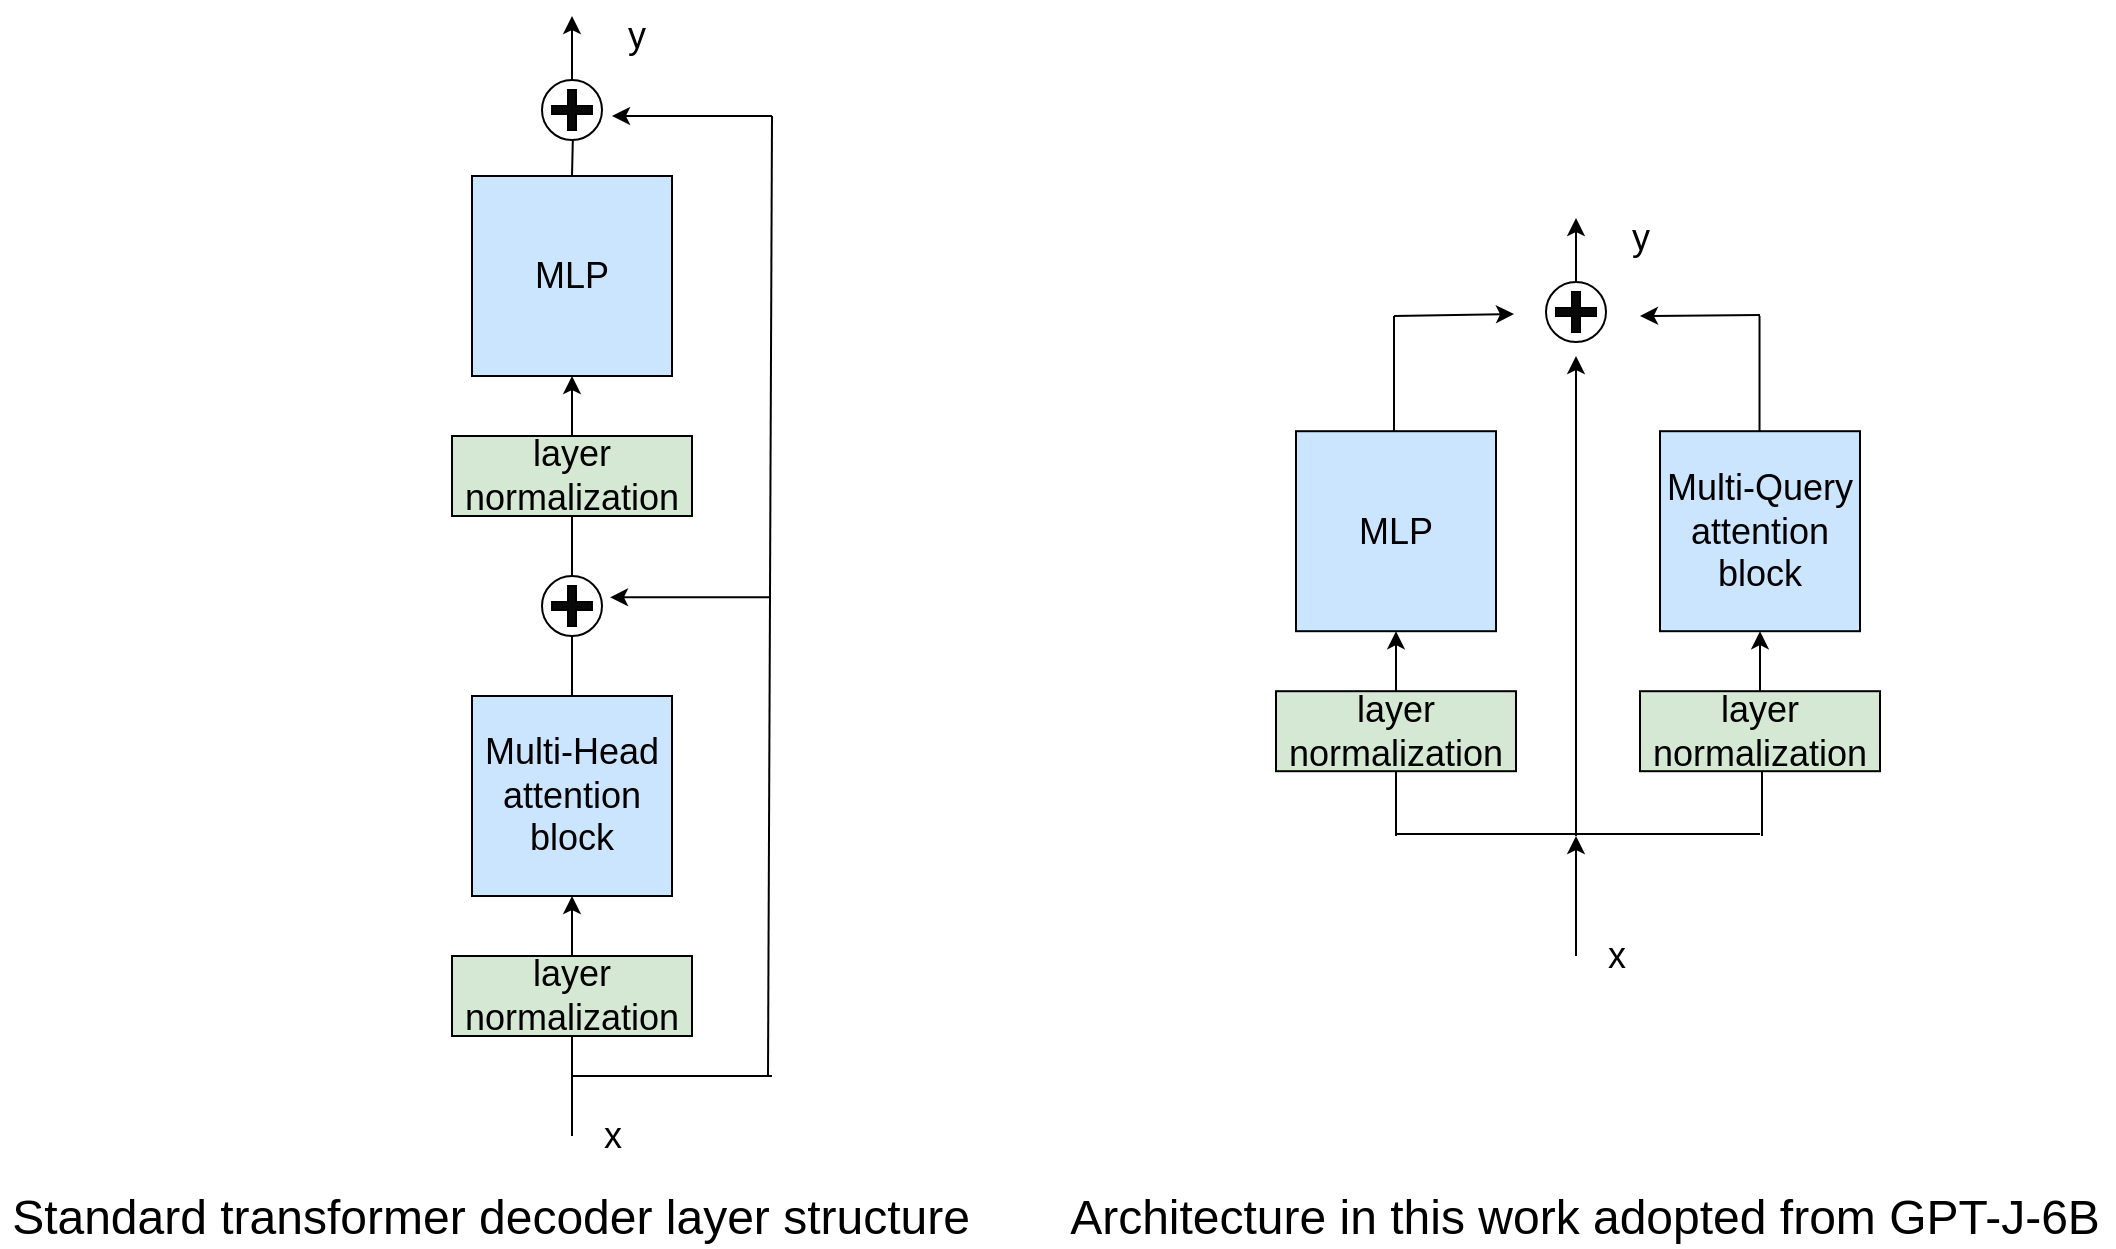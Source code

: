 <mxfile version="19.0.0" type="github">
  <diagram id="ry2eGD-B7p6VM2SUymd2" name="Page-1">
    <mxGraphModel dx="1351" dy="884" grid="1" gridSize="10" guides="1" tooltips="1" connect="1" arrows="1" fold="1" page="1" pageScale="1" pageWidth="1169" pageHeight="827" math="0" shadow="0">
      <root>
        <mxCell id="0" />
        <mxCell id="1" parent="0" />
        <mxCell id="3VDskiyk_FJ-31ZSeJP5-1" value="&lt;font style=&quot;font-size: 18px;&quot;&gt;layer normalization&lt;/font&gt;" style="rounded=0;whiteSpace=wrap;html=1;fillColor=#D5E8D4;" vertex="1" parent="1">
          <mxGeometry x="265" y="570" width="120" height="40" as="geometry" />
        </mxCell>
        <mxCell id="3VDskiyk_FJ-31ZSeJP5-2" value="" style="endArrow=classic;html=1;rounded=0;" edge="1" parent="1">
          <mxGeometry width="50" height="50" relative="1" as="geometry">
            <mxPoint x="325" y="570" as="sourcePoint" />
            <mxPoint x="325" y="540" as="targetPoint" />
          </mxGeometry>
        </mxCell>
        <mxCell id="3VDskiyk_FJ-31ZSeJP5-3" value="" style="endArrow=none;html=1;rounded=0;" edge="1" parent="1">
          <mxGeometry width="50" height="50" relative="1" as="geometry">
            <mxPoint x="325" y="660" as="sourcePoint" />
            <mxPoint x="325" y="610" as="targetPoint" />
          </mxGeometry>
        </mxCell>
        <mxCell id="3VDskiyk_FJ-31ZSeJP5-5" value="" style="endArrow=none;html=1;rounded=0;" edge="1" parent="1">
          <mxGeometry width="50" height="50" relative="1" as="geometry">
            <mxPoint x="423" y="630" as="sourcePoint" />
            <mxPoint x="424" y="390" as="targetPoint" />
          </mxGeometry>
        </mxCell>
        <mxCell id="3VDskiyk_FJ-31ZSeJP5-6" value="" style="ellipse;whiteSpace=wrap;html=1;aspect=fixed;fillColor=#FFFFFF;" vertex="1" parent="1">
          <mxGeometry x="310" y="380" width="30" height="30" as="geometry" />
        </mxCell>
        <mxCell id="3VDskiyk_FJ-31ZSeJP5-8" value="" style="endArrow=none;html=1;rounded=0;" edge="1" parent="1">
          <mxGeometry width="50" height="50" relative="1" as="geometry">
            <mxPoint x="325" y="630" as="sourcePoint" />
            <mxPoint x="425" y="630" as="targetPoint" />
          </mxGeometry>
        </mxCell>
        <mxCell id="3VDskiyk_FJ-31ZSeJP5-10" value="" style="shape=cross;whiteSpace=wrap;html=1;fillColor=#080808;" vertex="1" parent="1">
          <mxGeometry x="315" y="385" width="20" height="20" as="geometry" />
        </mxCell>
        <mxCell id="3VDskiyk_FJ-31ZSeJP5-12" value="" style="endArrow=none;html=1;rounded=0;exitX=0.5;exitY=0;exitDx=0;exitDy=0;" edge="1" parent="1" source="3VDskiyk_FJ-31ZSeJP5-16">
          <mxGeometry width="50" height="50" relative="1" as="geometry">
            <mxPoint x="335" y="440.0" as="sourcePoint" />
            <mxPoint x="325" y="410" as="targetPoint" />
          </mxGeometry>
        </mxCell>
        <mxCell id="3VDskiyk_FJ-31ZSeJP5-13" value="" style="endArrow=classic;html=1;rounded=0;" edge="1" parent="1">
          <mxGeometry width="50" height="50" relative="1" as="geometry">
            <mxPoint x="424" y="390.66" as="sourcePoint" />
            <mxPoint x="344" y="390.66" as="targetPoint" />
          </mxGeometry>
        </mxCell>
        <mxCell id="3VDskiyk_FJ-31ZSeJP5-14" value="&lt;font style=&quot;font-size: 18px;&quot;&gt;layer normalization&lt;/font&gt;" style="rounded=0;whiteSpace=wrap;html=1;fillColor=#D5E8D4;" vertex="1" parent="1">
          <mxGeometry x="265" y="310" width="120" height="40" as="geometry" />
        </mxCell>
        <mxCell id="3VDskiyk_FJ-31ZSeJP5-15" value="" style="endArrow=classic;html=1;rounded=0;" edge="1" parent="1">
          <mxGeometry width="50" height="50" relative="1" as="geometry">
            <mxPoint x="325" y="310" as="sourcePoint" />
            <mxPoint x="325" y="280" as="targetPoint" />
          </mxGeometry>
        </mxCell>
        <mxCell id="3VDskiyk_FJ-31ZSeJP5-16" value="&lt;font style=&quot;font-size: 18px;&quot;&gt;Multi-Head attention block&lt;/font&gt;" style="whiteSpace=wrap;html=1;aspect=fixed;fillColor=#CCE5FF;" vertex="1" parent="1">
          <mxGeometry x="275" y="440" width="100" height="100" as="geometry" />
        </mxCell>
        <mxCell id="3VDskiyk_FJ-31ZSeJP5-17" value="&lt;font style=&quot;font-size: 18px;&quot;&gt;MLP&lt;/font&gt;" style="whiteSpace=wrap;html=1;aspect=fixed;fillColor=#CCE5FF;" vertex="1" parent="1">
          <mxGeometry x="275" y="180" width="100" height="100" as="geometry" />
        </mxCell>
        <mxCell id="3VDskiyk_FJ-31ZSeJP5-18" value="" style="endArrow=none;html=1;rounded=0;" edge="1" parent="1" source="3VDskiyk_FJ-31ZSeJP5-6">
          <mxGeometry width="50" height="50" relative="1" as="geometry">
            <mxPoint x="275" y="400" as="sourcePoint" />
            <mxPoint x="325" y="350" as="targetPoint" />
          </mxGeometry>
        </mxCell>
        <mxCell id="3VDskiyk_FJ-31ZSeJP5-20" value="" style="endArrow=none;html=1;rounded=0;" edge="1" parent="1">
          <mxGeometry width="50" height="50" relative="1" as="geometry">
            <mxPoint x="424" y="390" as="sourcePoint" />
            <mxPoint x="425" y="150" as="targetPoint" />
          </mxGeometry>
        </mxCell>
        <mxCell id="3VDskiyk_FJ-31ZSeJP5-21" value="" style="endArrow=classic;html=1;rounded=0;" edge="1" parent="1">
          <mxGeometry width="50" height="50" relative="1" as="geometry">
            <mxPoint x="325" y="132" as="sourcePoint" />
            <mxPoint x="325" y="100" as="targetPoint" />
          </mxGeometry>
        </mxCell>
        <mxCell id="3VDskiyk_FJ-31ZSeJP5-22" value="" style="endArrow=classic;html=1;rounded=0;" edge="1" parent="1">
          <mxGeometry width="50" height="50" relative="1" as="geometry">
            <mxPoint x="425" y="150" as="sourcePoint" />
            <mxPoint x="345" y="150" as="targetPoint" />
          </mxGeometry>
        </mxCell>
        <mxCell id="3VDskiyk_FJ-31ZSeJP5-23" value="" style="ellipse;whiteSpace=wrap;html=1;aspect=fixed;fillColor=#FFFFFF;" vertex="1" parent="1">
          <mxGeometry x="310" y="132" width="30" height="30" as="geometry" />
        </mxCell>
        <mxCell id="3VDskiyk_FJ-31ZSeJP5-24" value="" style="shape=cross;whiteSpace=wrap;html=1;fillColor=#080808;" vertex="1" parent="1">
          <mxGeometry x="315" y="137" width="20" height="20" as="geometry" />
        </mxCell>
        <mxCell id="3VDskiyk_FJ-31ZSeJP5-25" value="" style="endArrow=none;html=1;rounded=0;entryX=0.347;entryY=1.08;entryDx=0;entryDy=0;entryPerimeter=0;" edge="1" parent="1">
          <mxGeometry width="50" height="50" relative="1" as="geometry">
            <mxPoint x="325" y="180" as="sourcePoint" />
            <mxPoint x="325.41" y="162.4" as="targetPoint" />
          </mxGeometry>
        </mxCell>
        <mxCell id="3VDskiyk_FJ-31ZSeJP5-26" value="&lt;font style=&quot;font-size: 18px;&quot;&gt;x&lt;/font&gt;" style="text;html=1;align=center;verticalAlign=middle;resizable=0;points=[];autosize=1;strokeColor=none;fillColor=none;" vertex="1" parent="1">
          <mxGeometry x="335" y="650" width="20" height="20" as="geometry" />
        </mxCell>
        <mxCell id="3VDskiyk_FJ-31ZSeJP5-27" value="&lt;font style=&quot;font-size: 18px;&quot;&gt;y&lt;/font&gt;" style="text;html=1;align=center;verticalAlign=middle;resizable=0;points=[];autosize=1;strokeColor=none;fillColor=none;" vertex="1" parent="1">
          <mxGeometry x="347" y="100" width="20" height="20" as="geometry" />
        </mxCell>
        <mxCell id="3VDskiyk_FJ-31ZSeJP5-29" value="&lt;font style=&quot;font-size: 24px;&quot;&gt;Standard transformer decoder layer structure&lt;/font&gt;" style="text;html=1;align=center;verticalAlign=middle;resizable=0;points=[];autosize=1;strokeColor=none;fillColor=none;" vertex="1" parent="1">
          <mxGeometry x="39" y="691" width="490" height="20" as="geometry" />
        </mxCell>
        <mxCell id="3VDskiyk_FJ-31ZSeJP5-45" value="" style="endArrow=classic;html=1;rounded=0;" edge="1" parent="1">
          <mxGeometry width="50" height="50" relative="1" as="geometry">
            <mxPoint x="827" y="233" as="sourcePoint" />
            <mxPoint x="827" y="201" as="targetPoint" />
          </mxGeometry>
        </mxCell>
        <mxCell id="3VDskiyk_FJ-31ZSeJP5-47" value="" style="ellipse;whiteSpace=wrap;html=1;aspect=fixed;fillColor=#FFFFFF;" vertex="1" parent="1">
          <mxGeometry x="812" y="233" width="30" height="30" as="geometry" />
        </mxCell>
        <mxCell id="3VDskiyk_FJ-31ZSeJP5-48" value="" style="shape=cross;whiteSpace=wrap;html=1;fillColor=#080808;" vertex="1" parent="1">
          <mxGeometry x="817" y="238" width="20" height="20" as="geometry" />
        </mxCell>
        <mxCell id="3VDskiyk_FJ-31ZSeJP5-50" value="&lt;font style=&quot;font-size: 18px;&quot;&gt;x&lt;/font&gt;" style="text;html=1;align=center;verticalAlign=middle;resizable=0;points=[];autosize=1;strokeColor=none;fillColor=none;" vertex="1" parent="1">
          <mxGeometry x="837" y="560" width="20" height="20" as="geometry" />
        </mxCell>
        <mxCell id="3VDskiyk_FJ-31ZSeJP5-51" value="&lt;font style=&quot;font-size: 18px;&quot;&gt;y&lt;/font&gt;" style="text;html=1;align=center;verticalAlign=middle;resizable=0;points=[];autosize=1;strokeColor=none;fillColor=none;" vertex="1" parent="1">
          <mxGeometry x="849" y="201" width="20" height="20" as="geometry" />
        </mxCell>
        <mxCell id="3VDskiyk_FJ-31ZSeJP5-52" value="&lt;font style=&quot;font-size: 18px;&quot;&gt;layer normalization&lt;/font&gt;" style="rounded=0;whiteSpace=wrap;html=1;fillColor=#D5E8D4;" vertex="1" parent="1">
          <mxGeometry x="859" y="437.6" width="120" height="40" as="geometry" />
        </mxCell>
        <mxCell id="3VDskiyk_FJ-31ZSeJP5-53" value="" style="endArrow=classic;html=1;rounded=0;" edge="1" parent="1">
          <mxGeometry width="50" height="50" relative="1" as="geometry">
            <mxPoint x="919" y="437.6" as="sourcePoint" />
            <mxPoint x="919" y="407.6" as="targetPoint" />
          </mxGeometry>
        </mxCell>
        <mxCell id="3VDskiyk_FJ-31ZSeJP5-55" value="&lt;font style=&quot;font-size: 18px;&quot;&gt;Multi-Query attention block&lt;/font&gt;" style="whiteSpace=wrap;html=1;aspect=fixed;fillColor=#CCE5FF;" vertex="1" parent="1">
          <mxGeometry x="869" y="307.6" width="100" height="100" as="geometry" />
        </mxCell>
        <mxCell id="3VDskiyk_FJ-31ZSeJP5-56" value="&lt;font style=&quot;font-size: 18px;&quot;&gt;layer normalization&lt;/font&gt;" style="rounded=0;whiteSpace=wrap;html=1;fillColor=#D5E8D4;" vertex="1" parent="1">
          <mxGeometry x="677" y="437.6" width="120" height="40" as="geometry" />
        </mxCell>
        <mxCell id="3VDskiyk_FJ-31ZSeJP5-57" value="" style="endArrow=classic;html=1;rounded=0;" edge="1" parent="1">
          <mxGeometry width="50" height="50" relative="1" as="geometry">
            <mxPoint x="737" y="437.6" as="sourcePoint" />
            <mxPoint x="737" y="407.6" as="targetPoint" />
          </mxGeometry>
        </mxCell>
        <mxCell id="3VDskiyk_FJ-31ZSeJP5-58" value="&lt;font style=&quot;font-size: 18px;&quot;&gt;MLP&lt;/font&gt;" style="whiteSpace=wrap;html=1;aspect=fixed;fillColor=#CCE5FF;" vertex="1" parent="1">
          <mxGeometry x="687" y="307.6" width="100" height="100" as="geometry" />
        </mxCell>
        <mxCell id="3VDskiyk_FJ-31ZSeJP5-59" value="" style="endArrow=none;html=1;rounded=0;" edge="1" parent="1">
          <mxGeometry width="50" height="50" relative="1" as="geometry">
            <mxPoint x="737" y="510" as="sourcePoint" />
            <mxPoint x="737" y="477.6" as="targetPoint" />
          </mxGeometry>
        </mxCell>
        <mxCell id="3VDskiyk_FJ-31ZSeJP5-61" value="" style="endArrow=none;html=1;rounded=0;" edge="1" parent="1">
          <mxGeometry width="50" height="50" relative="1" as="geometry">
            <mxPoint x="737" y="509" as="sourcePoint" />
            <mxPoint x="919" y="509" as="targetPoint" />
          </mxGeometry>
        </mxCell>
        <mxCell id="3VDskiyk_FJ-31ZSeJP5-62" value="" style="endArrow=none;html=1;rounded=0;" edge="1" parent="1">
          <mxGeometry width="50" height="50" relative="1" as="geometry">
            <mxPoint x="920" y="510" as="sourcePoint" />
            <mxPoint x="920" y="477.6" as="targetPoint" />
          </mxGeometry>
        </mxCell>
        <mxCell id="3VDskiyk_FJ-31ZSeJP5-63" value="" style="endArrow=classic;html=1;rounded=0;" edge="1" parent="1">
          <mxGeometry width="50" height="50" relative="1" as="geometry">
            <mxPoint x="827" y="570" as="sourcePoint" />
            <mxPoint x="827" y="510" as="targetPoint" />
          </mxGeometry>
        </mxCell>
        <mxCell id="3VDskiyk_FJ-31ZSeJP5-67" value="" style="endArrow=none;html=1;rounded=0;" edge="1" parent="1">
          <mxGeometry width="50" height="50" relative="1" as="geometry">
            <mxPoint x="736" y="307.6" as="sourcePoint" />
            <mxPoint x="736" y="250" as="targetPoint" />
          </mxGeometry>
        </mxCell>
        <mxCell id="3VDskiyk_FJ-31ZSeJP5-68" value="" style="endArrow=none;html=1;rounded=0;" edge="1" parent="1">
          <mxGeometry width="50" height="50" relative="1" as="geometry">
            <mxPoint x="918.76" y="307.6" as="sourcePoint" />
            <mxPoint x="918.76" y="250" as="targetPoint" />
          </mxGeometry>
        </mxCell>
        <mxCell id="3VDskiyk_FJ-31ZSeJP5-69" value="" style="endArrow=classic;html=1;rounded=0;" edge="1" parent="1">
          <mxGeometry width="50" height="50" relative="1" as="geometry">
            <mxPoint x="736" y="250" as="sourcePoint" />
            <mxPoint x="796" y="249" as="targetPoint" />
          </mxGeometry>
        </mxCell>
        <mxCell id="3VDskiyk_FJ-31ZSeJP5-70" value="" style="endArrow=classic;html=1;rounded=0;" edge="1" parent="1">
          <mxGeometry width="50" height="50" relative="1" as="geometry">
            <mxPoint x="919" y="249.5" as="sourcePoint" />
            <mxPoint x="859" y="250" as="targetPoint" />
          </mxGeometry>
        </mxCell>
        <mxCell id="3VDskiyk_FJ-31ZSeJP5-71" value="" style="endArrow=classic;html=1;rounded=0;" edge="1" parent="1">
          <mxGeometry width="50" height="50" relative="1" as="geometry">
            <mxPoint x="827" y="510" as="sourcePoint" />
            <mxPoint x="827" y="270" as="targetPoint" />
          </mxGeometry>
        </mxCell>
        <mxCell id="3VDskiyk_FJ-31ZSeJP5-72" value="&lt;font style=&quot;font-size: 24px;&quot;&gt;Architecture in this work adopted from GPT-J-6B&lt;/font&gt;" style="text;html=1;align=center;verticalAlign=middle;resizable=0;points=[];autosize=1;strokeColor=none;fillColor=none;" vertex="1" parent="1">
          <mxGeometry x="566" y="691" width="530" height="20" as="geometry" />
        </mxCell>
      </root>
    </mxGraphModel>
  </diagram>
</mxfile>
